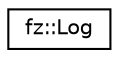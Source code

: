 digraph "Graphical Class Hierarchy"
{
 // LATEX_PDF_SIZE
  edge [fontname="Helvetica",fontsize="10",labelfontname="Helvetica",labelfontsize="10"];
  node [fontname="Helvetica",fontsize="10",shape=record];
  rankdir="LR";
  Node0 [label="fz::Log",height=0.2,width=0.4,color="black", fillcolor="white", style="filled",URL="$classfz_1_1Log.html",tooltip=" "];
}
